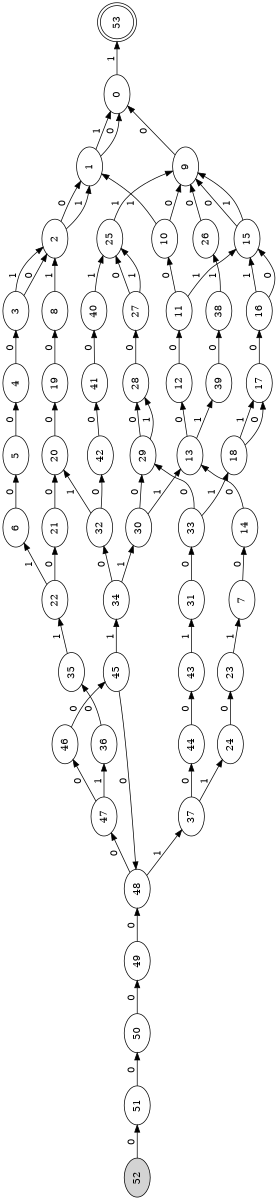 digraph G {
	rankdir=LR;
	size="8,5"
	orientation=landscape;
	52 [style=filled];
	0 -> 53 [label="1"];
	1 -> 0 [label="0"];
	1 -> 0 [label="1"];
	2 -> 1 [label="0"];
	2 -> 1 [label="1"];
	3 -> 2 [label="0"];
	3 -> 2 [label="1"];
	4 -> 3 [label="0"];
	5 -> 4 [label="0"];
	6 -> 5 [label="0"];
	7 -> 14 [label="0"];
	8 -> 2 [label="1"];
	9 -> 0 [label="0"];
	10 -> 9 [label="0"];
	10 -> 1 [label="1"];
	11 -> 10 [label="0"];
	11 -> 15 [label="1"];
	12 -> 11 [label="0"];
	13 -> 12 [label="0"];
	13 -> 39 [label="1"];
	14 -> 13 [label="0"];
	15 -> 9 [label="0"];
	15 -> 9 [label="1"];
	16 -> 15 [label="0"];
	16 -> 15 [label="1"];
	17 -> 16 [label="0"];
	18 -> 17 [label="0"];
	18 -> 17 [label="1"];
	19 -> 8 [label="0"];
	20 -> 19 [label="0"];
	21 -> 20 [label="0"];
	22 -> 21 [label="0"];
	22 -> 6 [label="1"];
	23 -> 7 [label="1"];
	24 -> 23 [label="0"];
	25 -> 9 [label="1"];
	26 -> 9 [label="0"];
	27 -> 25 [label="0"];
	27 -> 25 [label="1"];
	28 -> 27 [label="0"];
	29 -> 28 [label="0"];
	29 -> 28 [label="1"];
	30 -> 29 [label="0"];
	30 -> 13 [label="1"];
	31 -> 33 [label="0"];
	32 -> 42 [label="0"];
	32 -> 20 [label="1"];
	33 -> 29 [label="0"];
	33 -> 18 [label="1"];
	34 -> 32 [label="0"];
	34 -> 30 [label="1"];
	35 -> 22 [label="1"];
	36 -> 35 [label="0"];
	37 -> 44 [label="0"];
	37 -> 24 [label="1"];
	38 -> 26 [label="1"];
	39 -> 38 [label="0"];
	40 -> 25 [label="1"];
	41 -> 40 [label="0"];
	42 -> 41 [label="0"];
	43 -> 31 [label="1"];
	44 -> 43 [label="0"];
	45 -> 48 [label="0"];
	45 -> 34 [label="1"];
	46 -> 45 [label="0"];
	47 -> 46 [label="0"];
	47 -> 36 [label="1"];
	48 -> 47 [label="0"];
	48 -> 37 [label="1"];
	49 -> 48 [label="0"];
	50 -> 49 [label="0"];
	51 -> 50 [label="0"];
	52 -> 51 [label="0"];
	53 [shape=doublecircle];
}
